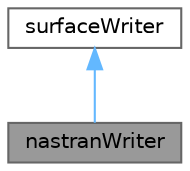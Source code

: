 digraph "nastranWriter"
{
 // LATEX_PDF_SIZE
  bgcolor="transparent";
  edge [fontname=Helvetica,fontsize=10,labelfontname=Helvetica,labelfontsize=10];
  node [fontname=Helvetica,fontsize=10,shape=box,height=0.2,width=0.4];
  Node1 [id="Node000001",label="nastranWriter",height=0.2,width=0.4,color="gray40", fillcolor="grey60", style="filled", fontcolor="black",tooltip="A surface writer for the Nastran file format - both surface mesh and fields."];
  Node2 -> Node1 [id="edge1_Node000001_Node000002",dir="back",color="steelblue1",style="solid",tooltip=" "];
  Node2 [id="Node000002",label="surfaceWriter",height=0.2,width=0.4,color="gray40", fillcolor="white", style="filled",URL="$classFoam_1_1surfaceWriter.html",tooltip="Base class for surface writers."];
}
